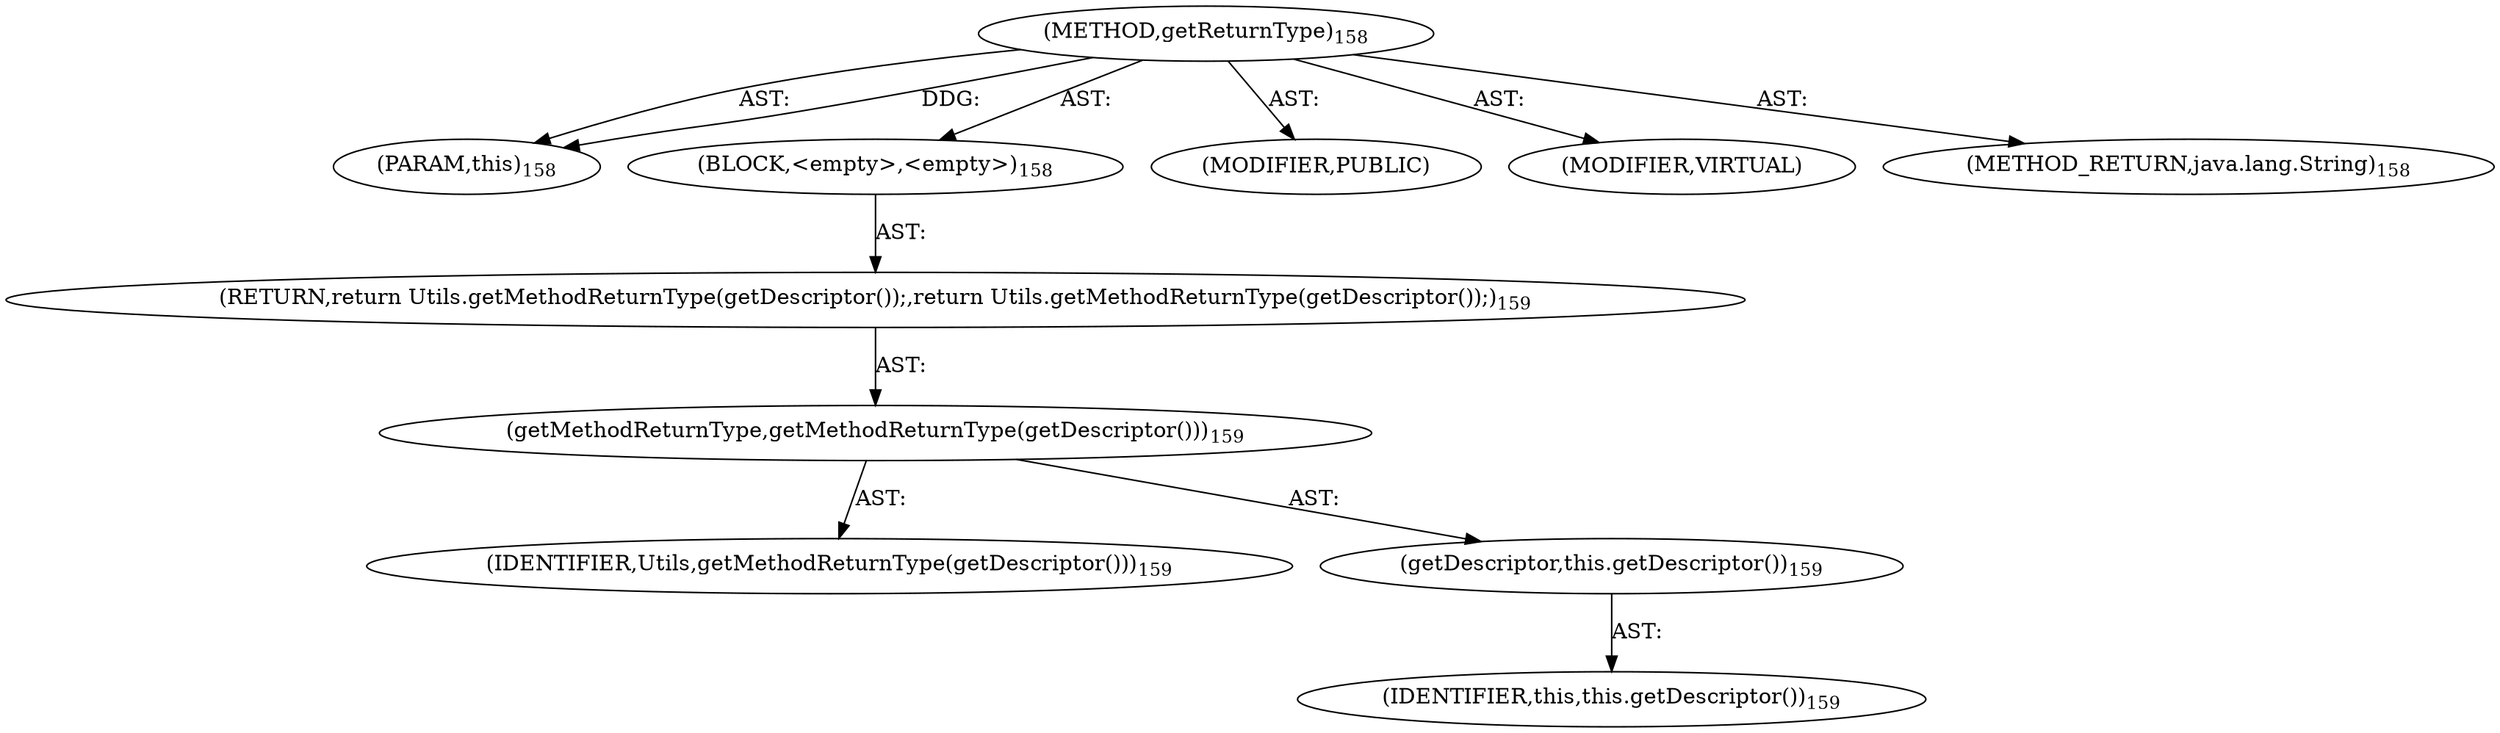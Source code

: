 digraph "getReturnType" {  
"111669149704" [label = <(METHOD,getReturnType)<SUB>158</SUB>> ]
"115964116995" [label = <(PARAM,this)<SUB>158</SUB>> ]
"25769803792" [label = <(BLOCK,&lt;empty&gt;,&lt;empty&gt;)<SUB>158</SUB>> ]
"146028888069" [label = <(RETURN,return Utils.getMethodReturnType(getDescriptor());,return Utils.getMethodReturnType(getDescriptor());)<SUB>159</SUB>> ]
"30064771160" [label = <(getMethodReturnType,getMethodReturnType(getDescriptor()))<SUB>159</SUB>> ]
"68719476830" [label = <(IDENTIFIER,Utils,getMethodReturnType(getDescriptor()))<SUB>159</SUB>> ]
"30064771161" [label = <(getDescriptor,this.getDescriptor())<SUB>159</SUB>> ]
"68719476741" [label = <(IDENTIFIER,this,this.getDescriptor())<SUB>159</SUB>> ]
"133143986196" [label = <(MODIFIER,PUBLIC)> ]
"133143986197" [label = <(MODIFIER,VIRTUAL)> ]
"128849018888" [label = <(METHOD_RETURN,java.lang.String)<SUB>158</SUB>> ]
  "111669149704" -> "115964116995"  [ label = "AST: "] 
  "111669149704" -> "25769803792"  [ label = "AST: "] 
  "111669149704" -> "133143986196"  [ label = "AST: "] 
  "111669149704" -> "133143986197"  [ label = "AST: "] 
  "111669149704" -> "128849018888"  [ label = "AST: "] 
  "25769803792" -> "146028888069"  [ label = "AST: "] 
  "146028888069" -> "30064771160"  [ label = "AST: "] 
  "30064771160" -> "68719476830"  [ label = "AST: "] 
  "30064771160" -> "30064771161"  [ label = "AST: "] 
  "30064771161" -> "68719476741"  [ label = "AST: "] 
  "111669149704" -> "115964116995"  [ label = "DDG: "] 
}
